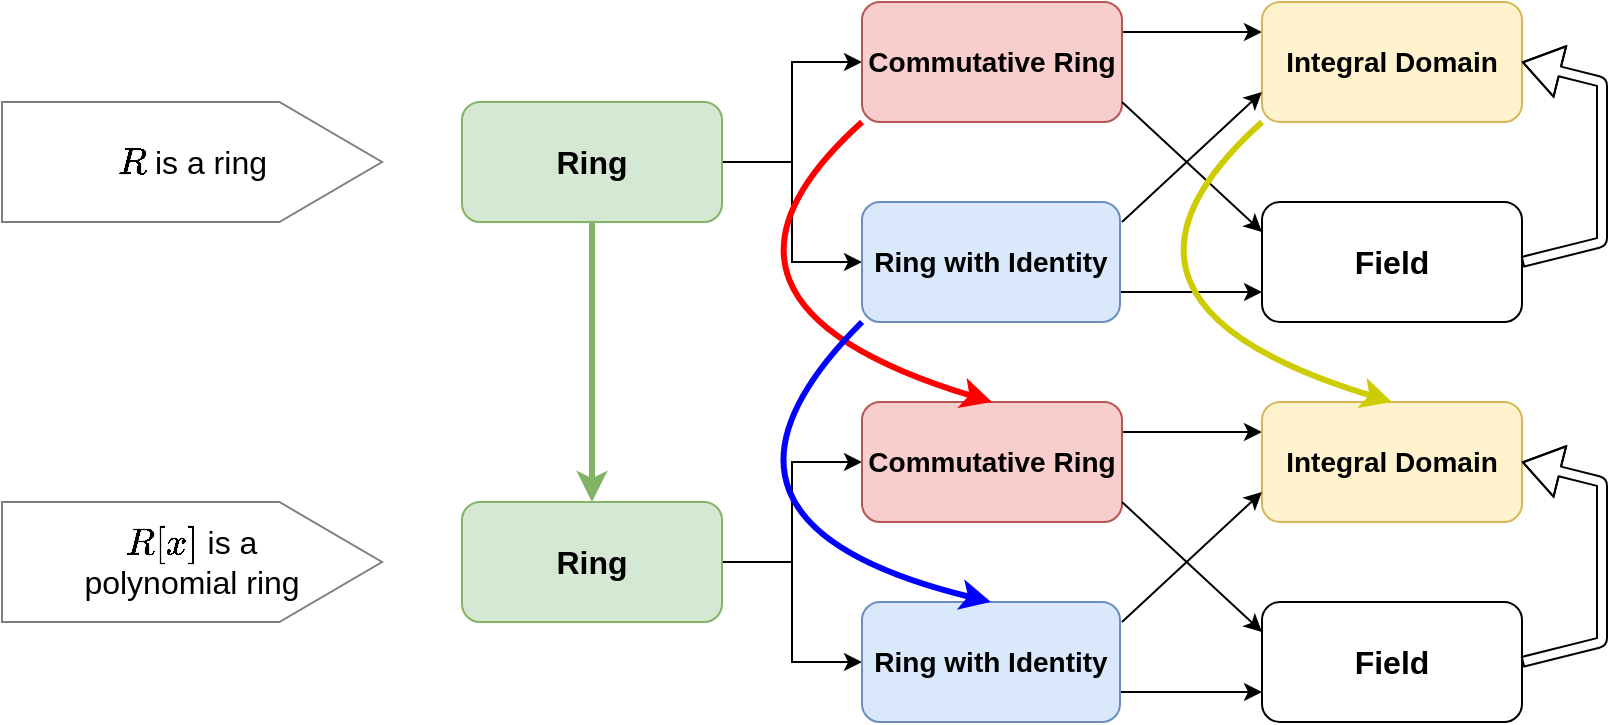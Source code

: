 <mxfile version="14.5.7" type="device"><diagram id="zrVul62lJx-7S8IOdKE7" name="Page-1"><mxGraphModel dx="924" dy="667" grid="1" gridSize="10" guides="1" tooltips="1" connect="1" arrows="1" fold="1" page="1" pageScale="1" pageWidth="827" pageHeight="1169" math="1" shadow="0"><root><mxCell id="0"/><mxCell id="1" parent="0"/><mxCell id="l0J3OdIP20EWC8VVPKAH-21" style="edgeStyle=orthogonalEdgeStyle;rounded=0;orthogonalLoop=1;jettySize=auto;html=1;entryX=0;entryY=0.5;entryDx=0;entryDy=0;" edge="1" parent="1" source="l0J3OdIP20EWC8VVPKAH-3" target="l0J3OdIP20EWC8VVPKAH-16"><mxGeometry relative="1" as="geometry"/></mxCell><mxCell id="l0J3OdIP20EWC8VVPKAH-22" style="edgeStyle=orthogonalEdgeStyle;rounded=0;orthogonalLoop=1;jettySize=auto;html=1;entryX=0;entryY=0.5;entryDx=0;entryDy=0;" edge="1" parent="1" source="l0J3OdIP20EWC8VVPKAH-3" target="l0J3OdIP20EWC8VVPKAH-18"><mxGeometry relative="1" as="geometry"/></mxCell><mxCell id="l0J3OdIP20EWC8VVPKAH-3" value="Ring" style="whiteSpace=wrap;html=1;rounded=1;fontSize=16;fontStyle=1;fillColor=#d5e8d4;strokeColor=#82b366;" vertex="1" parent="1"><mxGeometry x="230" y="330" width="130" height="60" as="geometry"/></mxCell><mxCell id="l0J3OdIP20EWC8VVPKAH-26" style="edgeStyle=orthogonalEdgeStyle;rounded=0;orthogonalLoop=1;jettySize=auto;html=1;exitX=1;exitY=0.25;exitDx=0;exitDy=0;entryX=0;entryY=0.25;entryDx=0;entryDy=0;" edge="1" parent="1" source="l0J3OdIP20EWC8VVPKAH-16" target="l0J3OdIP20EWC8VVPKAH-19"><mxGeometry relative="1" as="geometry"/></mxCell><mxCell id="l0J3OdIP20EWC8VVPKAH-16" value="Commutative Ring" style="rounded=1;whiteSpace=wrap;html=1;sketch=0;fontSize=14;fontStyle=1;fillColor=#f8cecc;strokeColor=#b85450;" vertex="1" parent="1"><mxGeometry x="430" y="280" width="130" height="60" as="geometry"/></mxCell><mxCell id="l0J3OdIP20EWC8VVPKAH-27" style="edgeStyle=orthogonalEdgeStyle;rounded=0;orthogonalLoop=1;jettySize=auto;html=1;exitX=1;exitY=0.75;exitDx=0;exitDy=0;entryX=0;entryY=0.75;entryDx=0;entryDy=0;" edge="1" parent="1" source="l0J3OdIP20EWC8VVPKAH-18" target="l0J3OdIP20EWC8VVPKAH-20"><mxGeometry relative="1" as="geometry"/></mxCell><mxCell id="l0J3OdIP20EWC8VVPKAH-18" value="Ring with Identity" style="rounded=1;whiteSpace=wrap;html=1;sketch=0;fontSize=14;fontStyle=1;fillColor=#dae8fc;strokeColor=#6c8ebf;" vertex="1" parent="1"><mxGeometry x="430" y="380" width="129" height="60" as="geometry"/></mxCell><mxCell id="l0J3OdIP20EWC8VVPKAH-19" value="Integral Domain" style="rounded=1;whiteSpace=wrap;html=1;sketch=0;fontSize=14;fontStyle=1;fillColor=#fff2cc;strokeColor=#d6b656;" vertex="1" parent="1"><mxGeometry x="630" y="280" width="130" height="60" as="geometry"/></mxCell><mxCell id="l0J3OdIP20EWC8VVPKAH-20" value="Field" style="rounded=1;whiteSpace=wrap;html=1;sketch=0;fontSize=16;fontStyle=1" vertex="1" parent="1"><mxGeometry x="630" y="380" width="130" height="60" as="geometry"/></mxCell><mxCell id="l0J3OdIP20EWC8VVPKAH-30" value="" style="endArrow=classic;html=1;entryX=0;entryY=0.25;entryDx=0;entryDy=0;" edge="1" parent="1" target="l0J3OdIP20EWC8VVPKAH-20"><mxGeometry width="50" height="50" relative="1" as="geometry"><mxPoint x="560" y="330" as="sourcePoint"/><mxPoint x="640" y="395" as="targetPoint"/></mxGeometry></mxCell><mxCell id="l0J3OdIP20EWC8VVPKAH-31" value="" style="endArrow=classic;html=1;entryX=0;entryY=0.75;entryDx=0;entryDy=0;" edge="1" parent="1" target="l0J3OdIP20EWC8VVPKAH-19"><mxGeometry width="50" height="50" relative="1" as="geometry"><mxPoint x="560" y="390" as="sourcePoint"/><mxPoint x="640" y="465" as="targetPoint"/></mxGeometry></mxCell><mxCell id="l0J3OdIP20EWC8VVPKAH-63" value="" style="shape=flexArrow;endArrow=classic;html=1;fontSize=14;entryX=1;entryY=0.5;entryDx=0;entryDy=0;exitX=1;exitY=0.5;exitDx=0;exitDy=0;width=5;" edge="1" parent="1" source="l0J3OdIP20EWC8VVPKAH-20" target="l0J3OdIP20EWC8VVPKAH-19"><mxGeometry width="50" height="50" relative="1" as="geometry"><mxPoint x="770" y="380" as="sourcePoint"/><mxPoint x="820" y="330" as="targetPoint"/><Array as="points"><mxPoint x="800" y="400"/><mxPoint x="800" y="320"/></Array></mxGeometry></mxCell><mxCell id="l0J3OdIP20EWC8VVPKAH-75" value="\(R\) is a ring" style="shape=singleArrow;whiteSpace=wrap;html=1;sketch=0;fontSize=16;opacity=50;arrowWidth=1;arrowSize=0.27;align=center;" vertex="1" parent="1"><mxGeometry y="330" width="190" height="60" as="geometry"/></mxCell><mxCell id="l0J3OdIP20EWC8VVPKAH-76" style="edgeStyle=orthogonalEdgeStyle;rounded=0;orthogonalLoop=1;jettySize=auto;html=1;entryX=0;entryY=0.5;entryDx=0;entryDy=0;" edge="1" parent="1" source="l0J3OdIP20EWC8VVPKAH-78" target="l0J3OdIP20EWC8VVPKAH-80"><mxGeometry relative="1" as="geometry"/></mxCell><mxCell id="l0J3OdIP20EWC8VVPKAH-77" style="edgeStyle=orthogonalEdgeStyle;rounded=0;orthogonalLoop=1;jettySize=auto;html=1;entryX=0;entryY=0.5;entryDx=0;entryDy=0;" edge="1" parent="1" source="l0J3OdIP20EWC8VVPKAH-78" target="l0J3OdIP20EWC8VVPKAH-82"><mxGeometry relative="1" as="geometry"/></mxCell><mxCell id="l0J3OdIP20EWC8VVPKAH-78" value="Ring" style="whiteSpace=wrap;html=1;rounded=1;fontSize=16;fontStyle=1;fillColor=#d5e8d4;strokeColor=#82b366;" vertex="1" parent="1"><mxGeometry x="230" y="530" width="130" height="60" as="geometry"/></mxCell><mxCell id="l0J3OdIP20EWC8VVPKAH-79" style="edgeStyle=orthogonalEdgeStyle;rounded=0;orthogonalLoop=1;jettySize=auto;html=1;exitX=1;exitY=0.25;exitDx=0;exitDy=0;entryX=0;entryY=0.25;entryDx=0;entryDy=0;" edge="1" parent="1" source="l0J3OdIP20EWC8VVPKAH-80" target="l0J3OdIP20EWC8VVPKAH-83"><mxGeometry relative="1" as="geometry"/></mxCell><mxCell id="l0J3OdIP20EWC8VVPKAH-80" value="Commutative Ring" style="rounded=1;whiteSpace=wrap;html=1;sketch=0;fontSize=14;fontStyle=1;fillColor=#f8cecc;strokeColor=#b85450;" vertex="1" parent="1"><mxGeometry x="430" y="480" width="130" height="60" as="geometry"/></mxCell><mxCell id="l0J3OdIP20EWC8VVPKAH-81" style="edgeStyle=orthogonalEdgeStyle;rounded=0;orthogonalLoop=1;jettySize=auto;html=1;exitX=1;exitY=0.75;exitDx=0;exitDy=0;entryX=0;entryY=0.75;entryDx=0;entryDy=0;" edge="1" parent="1" source="l0J3OdIP20EWC8VVPKAH-82" target="l0J3OdIP20EWC8VVPKAH-84"><mxGeometry relative="1" as="geometry"/></mxCell><mxCell id="l0J3OdIP20EWC8VVPKAH-82" value="Ring with Identity" style="rounded=1;whiteSpace=wrap;html=1;sketch=0;fontSize=14;fontStyle=1;fillColor=#dae8fc;strokeColor=#6c8ebf;" vertex="1" parent="1"><mxGeometry x="430" y="580" width="129" height="60" as="geometry"/></mxCell><mxCell id="l0J3OdIP20EWC8VVPKAH-83" value="Integral Domain" style="rounded=1;whiteSpace=wrap;html=1;sketch=0;fontSize=14;fontStyle=1;fillColor=#fff2cc;strokeColor=#d6b656;" vertex="1" parent="1"><mxGeometry x="630" y="480" width="130" height="60" as="geometry"/></mxCell><mxCell id="l0J3OdIP20EWC8VVPKAH-84" value="Field" style="rounded=1;whiteSpace=wrap;html=1;sketch=0;fontSize=16;fontStyle=1" vertex="1" parent="1"><mxGeometry x="630" y="580" width="130" height="60" as="geometry"/></mxCell><mxCell id="l0J3OdIP20EWC8VVPKAH-85" value="" style="endArrow=classic;html=1;entryX=0;entryY=0.25;entryDx=0;entryDy=0;" edge="1" parent="1" target="l0J3OdIP20EWC8VVPKAH-84"><mxGeometry width="50" height="50" relative="1" as="geometry"><mxPoint x="560" y="530" as="sourcePoint"/><mxPoint x="640" y="595" as="targetPoint"/></mxGeometry></mxCell><mxCell id="l0J3OdIP20EWC8VVPKAH-86" value="" style="endArrow=classic;html=1;entryX=0;entryY=0.75;entryDx=0;entryDy=0;" edge="1" parent="1" target="l0J3OdIP20EWC8VVPKAH-83"><mxGeometry width="50" height="50" relative="1" as="geometry"><mxPoint x="560" y="590" as="sourcePoint"/><mxPoint x="640" y="665" as="targetPoint"/></mxGeometry></mxCell><mxCell id="l0J3OdIP20EWC8VVPKAH-87" value="" style="shape=flexArrow;endArrow=classic;html=1;fontSize=14;entryX=1;entryY=0.5;entryDx=0;entryDy=0;exitX=1;exitY=0.5;exitDx=0;exitDy=0;width=5;" edge="1" parent="1" source="l0J3OdIP20EWC8VVPKAH-84" target="l0J3OdIP20EWC8VVPKAH-83"><mxGeometry width="50" height="50" relative="1" as="geometry"><mxPoint x="770" y="580" as="sourcePoint"/><mxPoint x="820" y="530" as="targetPoint"/><Array as="points"><mxPoint x="800" y="600"/><mxPoint x="800" y="520"/></Array></mxGeometry></mxCell><mxCell id="l0J3OdIP20EWC8VVPKAH-88" value="\(R[x]\) is a&lt;br&gt;polynomial ring" style="shape=singleArrow;whiteSpace=wrap;html=1;sketch=0;fontSize=16;opacity=50;arrowWidth=1;arrowSize=0.27;align=center;" vertex="1" parent="1"><mxGeometry y="530" width="190" height="60" as="geometry"/></mxCell><mxCell id="l0J3OdIP20EWC8VVPKAH-93" value="" style="curved=1;endArrow=classic;html=1;fontSize=16;strokeWidth=3;exitX=0;exitY=1;exitDx=0;exitDy=0;entryX=0.5;entryY=0;entryDx=0;entryDy=0;strokeColor=#FF0000;" edge="1" parent="1" source="l0J3OdIP20EWC8VVPKAH-16" target="l0J3OdIP20EWC8VVPKAH-80"><mxGeometry width="50" height="50" relative="1" as="geometry"><mxPoint x="330" y="480" as="sourcePoint"/><mxPoint x="380" y="430" as="targetPoint"/><Array as="points"><mxPoint x="330" y="430"/></Array></mxGeometry></mxCell><mxCell id="l0J3OdIP20EWC8VVPKAH-94" value="" style="curved=1;endArrow=classic;html=1;fontSize=16;strokeWidth=3;exitX=0;exitY=1;exitDx=0;exitDy=0;entryX=0.5;entryY=0;entryDx=0;entryDy=0;strokeColor=#0000FF;" edge="1" parent="1" source="l0J3OdIP20EWC8VVPKAH-18" target="l0J3OdIP20EWC8VVPKAH-82"><mxGeometry width="50" height="50" relative="1" as="geometry"><mxPoint x="400" y="430" as="sourcePoint"/><mxPoint x="400" y="630" as="targetPoint"/><Array as="points"><mxPoint x="330" y="540"/></Array></mxGeometry></mxCell><mxCell id="l0J3OdIP20EWC8VVPKAH-96" value="" style="curved=1;endArrow=classic;html=1;fontSize=16;strokeWidth=3;exitX=0;exitY=1;exitDx=0;exitDy=0;entryX=0.5;entryY=0;entryDx=0;entryDy=0;strokeColor=#CCCC00;" edge="1" parent="1" source="l0J3OdIP20EWC8VVPKAH-19" target="l0J3OdIP20EWC8VVPKAH-83"><mxGeometry width="50" height="50" relative="1" as="geometry"><mxPoint x="600" y="390" as="sourcePoint"/><mxPoint x="665" y="530" as="targetPoint"/><Array as="points"><mxPoint x="530" y="430"/></Array></mxGeometry></mxCell><mxCell id="l0J3OdIP20EWC8VVPKAH-97" value="" style="curved=1;endArrow=classic;html=1;fontSize=16;strokeWidth=3;exitX=0.5;exitY=1;exitDx=0;exitDy=0;entryX=0.5;entryY=0;entryDx=0;entryDy=0;strokeColor=#82b366;fillColor=#d5e8d4;" edge="1" parent="1" source="l0J3OdIP20EWC8VVPKAH-3" target="l0J3OdIP20EWC8VVPKAH-78"><mxGeometry width="50" height="50" relative="1" as="geometry"><mxPoint x="270" y="400" as="sourcePoint"/><mxPoint x="335" y="540" as="targetPoint"/><Array as="points"/></mxGeometry></mxCell></root></mxGraphModel></diagram></mxfile>
